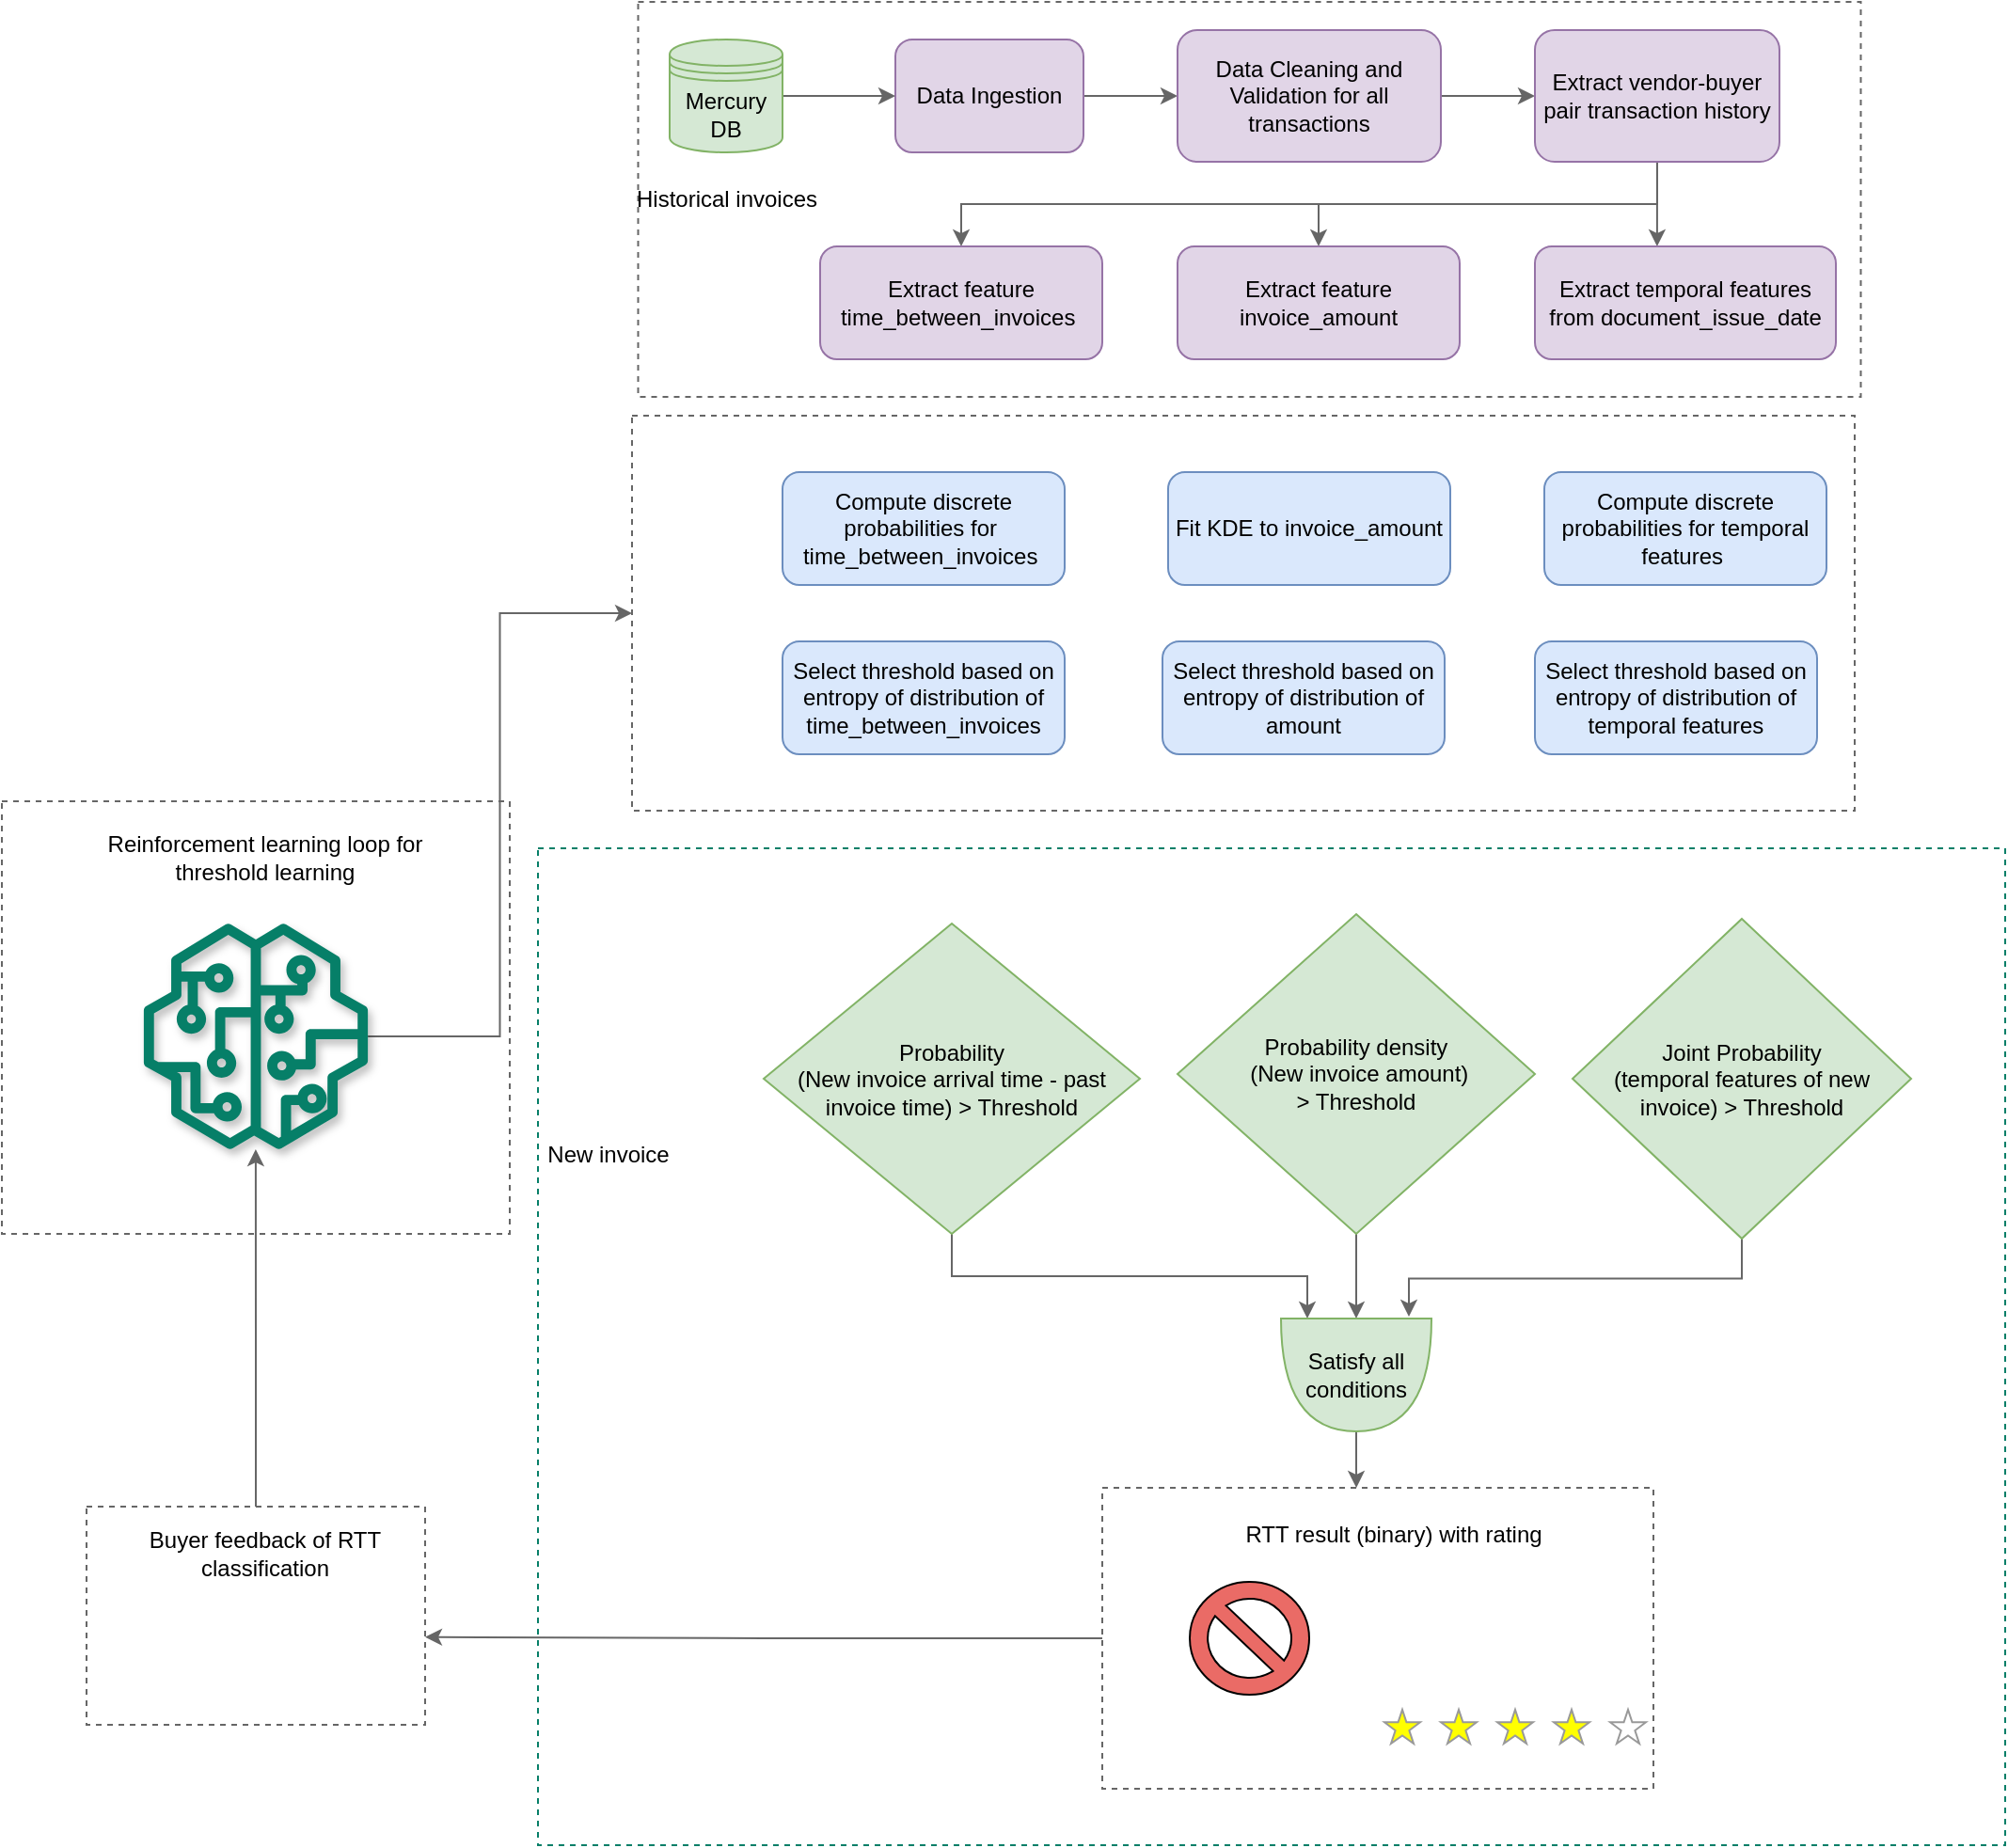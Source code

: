<mxfile version="20.8.1" type="github">
  <diagram id="jMy0ykbAIKn8LCZmr7I-" name="Page-1">
    <mxGraphModel dx="2450" dy="964" grid="1" gridSize="10" guides="1" tooltips="1" connect="1" arrows="1" fold="1" page="1" pageScale="1" pageWidth="850" pageHeight="1100" math="0" shadow="0">
      <root>
        <mxCell id="0" />
        <mxCell id="1" parent="0" />
        <mxCell id="EQqH4Co6svBI0GmpRuIl-45" value="" style="rounded=0;whiteSpace=wrap;html=1;dashed=1;labelBackgroundColor=none;strokeWidth=1;fillColor=none;strokeColor=#666666;" vertex="1" parent="1">
          <mxGeometry x="53.25" y="40" width="650" height="210" as="geometry" />
        </mxCell>
        <mxCell id="EQqH4Co6svBI0GmpRuIl-46" value="" style="rounded=0;whiteSpace=wrap;html=1;dashed=1;labelBackgroundColor=none;strokeWidth=1;fillColor=none;strokeColor=#067F68;" vertex="1" parent="1">
          <mxGeometry y="490" width="780" height="530" as="geometry" />
        </mxCell>
        <mxCell id="EQqH4Co6svBI0GmpRuIl-79" style="edgeStyle=orthogonalEdgeStyle;rounded=0;orthogonalLoop=1;jettySize=auto;html=1;entryX=1;entryY=0.598;entryDx=0;entryDy=0;entryPerimeter=0;strokeColor=#666666;fontColor=#000000;" edge="1" parent="1" source="EQqH4Co6svBI0GmpRuIl-50" target="EQqH4Co6svBI0GmpRuIl-54">
          <mxGeometry relative="1" as="geometry" />
        </mxCell>
        <mxCell id="EQqH4Co6svBI0GmpRuIl-50" value="" style="rounded=0;whiteSpace=wrap;html=1;dashed=1;labelBackgroundColor=none;strokeWidth=1;fillColor=none;strokeColor=#666666;align=left;" vertex="1" parent="1">
          <mxGeometry x="300" y="830" width="293" height="160" as="geometry" />
        </mxCell>
        <mxCell id="EQqH4Co6svBI0GmpRuIl-48" value="" style="rounded=0;whiteSpace=wrap;html=1;dashed=1;labelBackgroundColor=none;strokeWidth=1;fillColor=none;strokeColor=#666666;" vertex="1" parent="1">
          <mxGeometry x="50" y="260" width="650" height="210" as="geometry" />
        </mxCell>
        <mxCell id="EQqH4Co6svBI0GmpRuIl-81" style="edgeStyle=orthogonalEdgeStyle;rounded=0;orthogonalLoop=1;jettySize=auto;html=1;entryX=0;entryY=0.5;entryDx=0;entryDy=0;strokeColor=#666666;fontColor=#000000;" edge="1" parent="1" source="EQqH4Co6svBI0GmpRuIl-1" target="EQqH4Co6svBI0GmpRuIl-4">
          <mxGeometry relative="1" as="geometry" />
        </mxCell>
        <mxCell id="EQqH4Co6svBI0GmpRuIl-1" value="Data Ingestion" style="rounded=1;whiteSpace=wrap;html=1;fillColor=#e1d5e7;strokeColor=#9673a6;" vertex="1" parent="1">
          <mxGeometry x="190" y="60" width="100" height="60" as="geometry" />
        </mxCell>
        <mxCell id="EQqH4Co6svBI0GmpRuIl-80" style="edgeStyle=orthogonalEdgeStyle;rounded=0;orthogonalLoop=1;jettySize=auto;html=1;strokeColor=#666666;fontColor=#000000;" edge="1" parent="1" source="EQqH4Co6svBI0GmpRuIl-3" target="EQqH4Co6svBI0GmpRuIl-1">
          <mxGeometry relative="1" as="geometry" />
        </mxCell>
        <mxCell id="EQqH4Co6svBI0GmpRuIl-3" value="Mercury DB" style="shape=datastore;whiteSpace=wrap;html=1;fillColor=#d5e8d4;strokeColor=#82b366;" vertex="1" parent="1">
          <mxGeometry x="70" y="60" width="60" height="60" as="geometry" />
        </mxCell>
        <mxCell id="EQqH4Co6svBI0GmpRuIl-82" style="edgeStyle=orthogonalEdgeStyle;rounded=0;orthogonalLoop=1;jettySize=auto;html=1;entryX=0;entryY=0.5;entryDx=0;entryDy=0;strokeColor=#666666;fontColor=#000000;" edge="1" parent="1" source="EQqH4Co6svBI0GmpRuIl-4" target="EQqH4Co6svBI0GmpRuIl-5">
          <mxGeometry relative="1" as="geometry" />
        </mxCell>
        <mxCell id="EQqH4Co6svBI0GmpRuIl-4" value="Data Cleaning and Validation for all transactions" style="rounded=1;whiteSpace=wrap;html=1;fillColor=#e1d5e7;strokeColor=#9673a6;" vertex="1" parent="1">
          <mxGeometry x="340" y="55" width="140" height="70" as="geometry" />
        </mxCell>
        <mxCell id="EQqH4Co6svBI0GmpRuIl-83" style="edgeStyle=orthogonalEdgeStyle;rounded=0;orthogonalLoop=1;jettySize=auto;html=1;entryX=0.406;entryY=0;entryDx=0;entryDy=0;entryPerimeter=0;strokeColor=#666666;fontColor=#000000;" edge="1" parent="1" source="EQqH4Co6svBI0GmpRuIl-5" target="EQqH4Co6svBI0GmpRuIl-7">
          <mxGeometry relative="1" as="geometry" />
        </mxCell>
        <mxCell id="EQqH4Co6svBI0GmpRuIl-84" style="edgeStyle=orthogonalEdgeStyle;rounded=0;orthogonalLoop=1;jettySize=auto;html=1;exitX=0.5;exitY=1;exitDx=0;exitDy=0;strokeColor=#666666;fontColor=#000000;" edge="1" parent="1" source="EQqH4Co6svBI0GmpRuIl-5" target="EQqH4Co6svBI0GmpRuIl-6">
          <mxGeometry relative="1" as="geometry" />
        </mxCell>
        <mxCell id="EQqH4Co6svBI0GmpRuIl-85" style="edgeStyle=orthogonalEdgeStyle;rounded=0;orthogonalLoop=1;jettySize=auto;html=1;exitX=0.5;exitY=1;exitDx=0;exitDy=0;entryX=0.5;entryY=0;entryDx=0;entryDy=0;strokeColor=#666666;fontColor=#000000;" edge="1" parent="1" source="EQqH4Co6svBI0GmpRuIl-5" target="EQqH4Co6svBI0GmpRuIl-9">
          <mxGeometry relative="1" as="geometry" />
        </mxCell>
        <mxCell id="EQqH4Co6svBI0GmpRuIl-5" value="Extract vendor-buyer pair transaction history" style="rounded=1;whiteSpace=wrap;html=1;fillColor=#e1d5e7;strokeColor=#9673a6;" vertex="1" parent="1">
          <mxGeometry x="530" y="55" width="130" height="70" as="geometry" />
        </mxCell>
        <mxCell id="EQqH4Co6svBI0GmpRuIl-6" value="Extract feature time_between_invoices&amp;nbsp;" style="rounded=1;whiteSpace=wrap;html=1;fillColor=#e1d5e7;strokeColor=#9673a6;" vertex="1" parent="1">
          <mxGeometry x="150" y="170" width="150" height="60" as="geometry" />
        </mxCell>
        <mxCell id="EQqH4Co6svBI0GmpRuIl-7" value="Extract temporal features from document_issue_date" style="rounded=1;whiteSpace=wrap;html=1;fillColor=#e1d5e7;strokeColor=#9673a6;" vertex="1" parent="1">
          <mxGeometry x="530" y="170" width="160" height="60" as="geometry" />
        </mxCell>
        <mxCell id="EQqH4Co6svBI0GmpRuIl-8" value="Fit KDE to invoice_amount" style="rounded=1;whiteSpace=wrap;html=1;fillColor=#dae8fc;strokeColor=#6c8ebf;" vertex="1" parent="1">
          <mxGeometry x="335" y="290" width="150" height="60" as="geometry" />
        </mxCell>
        <mxCell id="EQqH4Co6svBI0GmpRuIl-9" value="Extract feature invoice_amount" style="rounded=1;whiteSpace=wrap;html=1;fillColor=#e1d5e7;strokeColor=#9673a6;" vertex="1" parent="1">
          <mxGeometry x="340" y="170" width="150" height="60" as="geometry" />
        </mxCell>
        <mxCell id="EQqH4Co6svBI0GmpRuIl-10" value="Compute discrete probabilities for&amp;nbsp; time_between_invoices&amp;nbsp;" style="rounded=1;whiteSpace=wrap;html=1;fillColor=#dae8fc;strokeColor=#6c8ebf;" vertex="1" parent="1">
          <mxGeometry x="130" y="290" width="150" height="60" as="geometry" />
        </mxCell>
        <mxCell id="EQqH4Co6svBI0GmpRuIl-11" value="Compute discrete probabilities for temporal features&amp;nbsp;" style="rounded=1;whiteSpace=wrap;html=1;fillColor=#dae8fc;strokeColor=#6c8ebf;" vertex="1" parent="1">
          <mxGeometry x="535" y="290" width="150" height="60" as="geometry" />
        </mxCell>
        <mxCell id="EQqH4Co6svBI0GmpRuIl-12" value="Select threshold based on entropy of distribution of time_between_invoices" style="rounded=1;whiteSpace=wrap;html=1;fillColor=#dae8fc;strokeColor=#6c8ebf;" vertex="1" parent="1">
          <mxGeometry x="130" y="380" width="150" height="60" as="geometry" />
        </mxCell>
        <mxCell id="EQqH4Co6svBI0GmpRuIl-13" value="Select threshold based on entropy of distribution of temporal features" style="rounded=1;whiteSpace=wrap;html=1;fillColor=#dae8fc;strokeColor=#6c8ebf;" vertex="1" parent="1">
          <mxGeometry x="530" y="380" width="150" height="60" as="geometry" />
        </mxCell>
        <mxCell id="EQqH4Co6svBI0GmpRuIl-14" value="Select threshold based on entropy of distribution of amount" style="rounded=1;whiteSpace=wrap;html=1;fillColor=#dae8fc;strokeColor=#6c8ebf;" vertex="1" parent="1">
          <mxGeometry x="332" y="380" width="150" height="60" as="geometry" />
        </mxCell>
        <mxCell id="EQqH4Co6svBI0GmpRuIl-38" style="edgeStyle=orthogonalEdgeStyle;rounded=0;orthogonalLoop=1;jettySize=auto;html=1;exitX=0.5;exitY=1;exitDx=0;exitDy=0;entryX=0;entryY=0.825;entryDx=0;entryDy=0;entryPerimeter=0;strokeColor=#666666;" edge="1" parent="1" source="EQqH4Co6svBI0GmpRuIl-15" target="EQqH4Co6svBI0GmpRuIl-27">
          <mxGeometry relative="1" as="geometry" />
        </mxCell>
        <mxCell id="EQqH4Co6svBI0GmpRuIl-15" value="Probability&lt;br&gt;(New invoice arrival time - past invoice time) &amp;gt; Threshold" style="rhombus;whiteSpace=wrap;html=1;fillColor=#d5e8d4;strokeColor=#82b366;" vertex="1" parent="1">
          <mxGeometry x="120" y="530" width="200" height="165" as="geometry" />
        </mxCell>
        <mxCell id="EQqH4Co6svBI0GmpRuIl-39" style="edgeStyle=orthogonalEdgeStyle;rounded=0;orthogonalLoop=1;jettySize=auto;html=1;exitX=0.5;exitY=1;exitDx=0;exitDy=0;entryX=-0.017;entryY=0.15;entryDx=0;entryDy=0;entryPerimeter=0;strokeColor=#666666;" edge="1" parent="1" source="EQqH4Co6svBI0GmpRuIl-16" target="EQqH4Co6svBI0GmpRuIl-27">
          <mxGeometry relative="1" as="geometry" />
        </mxCell>
        <mxCell id="EQqH4Co6svBI0GmpRuIl-16" value="Joint Probability&lt;br&gt;(temporal features of new invoice) &amp;gt; Threshold" style="rhombus;whiteSpace=wrap;html=1;fillColor=#d5e8d4;strokeColor=#82b366;" vertex="1" parent="1">
          <mxGeometry x="550" y="527.5" width="180" height="170" as="geometry" />
        </mxCell>
        <mxCell id="EQqH4Co6svBI0GmpRuIl-37" style="edgeStyle=orthogonalEdgeStyle;rounded=0;orthogonalLoop=1;jettySize=auto;html=1;exitX=0.5;exitY=1;exitDx=0;exitDy=0;entryX=0;entryY=0.5;entryDx=0;entryDy=0;entryPerimeter=0;strokeColor=#666666;" edge="1" parent="1" source="EQqH4Co6svBI0GmpRuIl-19" target="EQqH4Co6svBI0GmpRuIl-27">
          <mxGeometry relative="1" as="geometry" />
        </mxCell>
        <mxCell id="EQqH4Co6svBI0GmpRuIl-19" value="Probability density&lt;br&gt;&amp;nbsp;(New invoice amount) &lt;br&gt;&amp;gt; Threshold" style="rhombus;whiteSpace=wrap;html=1;fillColor=#d5e8d4;strokeColor=#82b366;" vertex="1" parent="1">
          <mxGeometry x="340" y="525" width="190" height="170" as="geometry" />
        </mxCell>
        <mxCell id="EQqH4Co6svBI0GmpRuIl-22" value="New invoice" style="text;html=1;align=center;verticalAlign=middle;resizable=0;points=[];autosize=1;strokeColor=none;fillColor=none;" vertex="1" parent="1">
          <mxGeometry x="-8" y="638" width="90" height="30" as="geometry" />
        </mxCell>
        <mxCell id="EQqH4Co6svBI0GmpRuIl-24" style="edgeStyle=orthogonalEdgeStyle;rounded=0;orthogonalLoop=1;jettySize=auto;html=1;exitX=0.5;exitY=1;exitDx=0;exitDy=0;" edge="1" parent="1" source="EQqH4Co6svBI0GmpRuIl-19" target="EQqH4Co6svBI0GmpRuIl-19">
          <mxGeometry relative="1" as="geometry" />
        </mxCell>
        <mxCell id="EQqH4Co6svBI0GmpRuIl-75" style="edgeStyle=orthogonalEdgeStyle;rounded=0;orthogonalLoop=1;jettySize=auto;html=1;entryX=0.461;entryY=0;entryDx=0;entryDy=0;entryPerimeter=0;strokeColor=#666666;fontColor=#000000;" edge="1" parent="1" source="EQqH4Co6svBI0GmpRuIl-27" target="EQqH4Co6svBI0GmpRuIl-50">
          <mxGeometry relative="1" as="geometry" />
        </mxCell>
        <mxCell id="EQqH4Co6svBI0GmpRuIl-27" value="Satisfy all conditions" style="shape=or;whiteSpace=wrap;html=1;direction=south;fillColor=#d5e8d4;strokeColor=#82b366;" vertex="1" parent="1">
          <mxGeometry x="395" y="740" width="80" height="60" as="geometry" />
        </mxCell>
        <mxCell id="EQqH4Co6svBI0GmpRuIl-35" value="" style="shape=image;html=1;verticalAlign=top;verticalLabelPosition=bottom;labelBackgroundColor=#ffffff;imageAspect=0;aspect=fixed;image=https://cdn4.iconfinder.com/data/icons/web-ui-color/128/Checkmark-128.png" vertex="1" parent="1">
          <mxGeometry x="490" y="880" width="60" height="60" as="geometry" />
        </mxCell>
        <mxCell id="EQqH4Co6svBI0GmpRuIl-40" value="" style="verticalLabelPosition=bottom;verticalAlign=top;html=1;shape=mxgraph.basic.no_symbol;fillColor=#EA6B66;" vertex="1" parent="1">
          <mxGeometry x="346.5" y="880" width="63.5" height="60" as="geometry" />
        </mxCell>
        <mxCell id="EQqH4Co6svBI0GmpRuIl-42" value="" style="verticalLabelPosition=bottom;shadow=0;dashed=0;align=center;html=1;verticalAlign=top;strokeWidth=1;shape=mxgraph.mockup.misc.rating;strokeColor=#999999;fillColor=#ffff00;emptyFillColor=#ffffff;grade=4;ratingScale=5;ratingStyle=star;" vertex="1" parent="1">
          <mxGeometry x="450" y="948" width="140" height="20" as="geometry" />
        </mxCell>
        <mxCell id="EQqH4Co6svBI0GmpRuIl-52" value="" style="shape=image;html=1;verticalAlign=top;verticalLabelPosition=bottom;labelBackgroundColor=#ffffff;imageAspect=0;aspect=fixed;image=https://cdn4.iconfinder.com/data/icons/evil-icons-user-interface/64/like-128.png;dashed=1;strokeWidth=1;fillColor=none;direction=west;" vertex="1" parent="1">
          <mxGeometry x="-142" y="890" width="70" height="70" as="geometry" />
        </mxCell>
        <mxCell id="EQqH4Co6svBI0GmpRuIl-53" value="" style="shape=image;html=1;verticalAlign=top;verticalLabelPosition=bottom;labelBackgroundColor=#ffffff;imageAspect=0;aspect=fixed;image=https://cdn4.iconfinder.com/data/icons/evil-icons-user-interface/64/like-128.png;dashed=1;strokeWidth=1;fillColor=none;" vertex="1" parent="1">
          <mxGeometry x="-220" y="880" width="70" height="70" as="geometry" />
        </mxCell>
        <mxCell id="EQqH4Co6svBI0GmpRuIl-64" style="edgeStyle=orthogonalEdgeStyle;rounded=0;orthogonalLoop=1;jettySize=auto;html=1;exitX=0.5;exitY=0;exitDx=0;exitDy=0;fontColor=#A680B8;strokeColor=#666666;" edge="1" parent="1" source="EQqH4Co6svBI0GmpRuIl-54" target="EQqH4Co6svBI0GmpRuIl-57">
          <mxGeometry relative="1" as="geometry" />
        </mxCell>
        <mxCell id="EQqH4Co6svBI0GmpRuIl-54" value="" style="rounded=0;whiteSpace=wrap;html=1;dashed=1;labelBackgroundColor=none;strokeWidth=1;fillColor=none;strokeColor=#666666;" vertex="1" parent="1">
          <mxGeometry x="-240" y="840" width="180" height="116" as="geometry" />
        </mxCell>
        <mxCell id="EQqH4Co6svBI0GmpRuIl-66" style="edgeStyle=orthogonalEdgeStyle;rounded=0;orthogonalLoop=1;jettySize=auto;html=1;entryX=0;entryY=0.5;entryDx=0;entryDy=0;fontColor=#A680B8;strokeColor=#666666;" edge="1" parent="1" source="EQqH4Co6svBI0GmpRuIl-57" target="EQqH4Co6svBI0GmpRuIl-48">
          <mxGeometry relative="1" as="geometry" />
        </mxCell>
        <mxCell id="EQqH4Co6svBI0GmpRuIl-57" value="" style="sketch=0;outlineConnect=0;fontColor=#232F3E;gradientColor=none;fillColor=#067F68;strokeColor=none;dashed=0;verticalLabelPosition=bottom;verticalAlign=top;align=center;html=1;fontSize=12;fontStyle=0;aspect=fixed;pointerEvents=1;shape=mxgraph.aws4.sagemaker_model;rounded=0;shadow=1;glass=1;labelBackgroundColor=none;strokeWidth=1;" vertex="1" parent="1">
          <mxGeometry x="-210" y="530" width="120" height="120" as="geometry" />
        </mxCell>
        <mxCell id="EQqH4Co6svBI0GmpRuIl-61" value="" style="shape=image;html=1;verticalAlign=top;verticalLabelPosition=bottom;labelBackgroundColor=#ffffff;imageAspect=0;aspect=fixed;image=https://cdn2.iconfinder.com/data/icons/business-and-economy/256/business_economic_finance_interprise_company_invoice-128.png;rounded=0;shadow=1;glass=1;dashed=1;sketch=1;strokeColor=#666666;strokeWidth=1;fontColor=#A680B8;fillColor=#000000;" vertex="1" parent="1">
          <mxGeometry x="4" y="560" width="78" height="78" as="geometry" />
        </mxCell>
        <mxCell id="EQqH4Co6svBI0GmpRuIl-68" value="&lt;font color=&quot;#000000&quot;&gt;Historical invoices&lt;/font&gt;" style="text;html=1;align=center;verticalAlign=middle;resizable=0;points=[];autosize=1;strokeColor=none;fillColor=none;fontColor=#A680B8;rounded=0;shadow=1;glass=1;dashed=1;labelBackgroundColor=none;sketch=1;strokeWidth=1;" vertex="1" parent="1">
          <mxGeometry x="40" y="130" width="120" height="30" as="geometry" />
        </mxCell>
        <mxCell id="EQqH4Co6svBI0GmpRuIl-71" value="RTT result (binary) with rating" style="text;html=1;strokeColor=none;fillColor=none;align=center;verticalAlign=middle;whiteSpace=wrap;rounded=0;shadow=1;glass=1;dashed=1;labelBackgroundColor=none;sketch=1;strokeWidth=1;fontColor=#000000;" vertex="1" parent="1">
          <mxGeometry x="360" y="840" width="190" height="30" as="geometry" />
        </mxCell>
        <mxCell id="EQqH4Co6svBI0GmpRuIl-72" value="Buyer feedback of RTT classification" style="text;html=1;strokeColor=none;fillColor=none;align=center;verticalAlign=middle;whiteSpace=wrap;rounded=0;shadow=1;glass=1;dashed=1;labelBackgroundColor=none;sketch=1;strokeWidth=1;fontColor=#000000;" vertex="1" parent="1">
          <mxGeometry x="-240" y="850" width="190" height="30" as="geometry" />
        </mxCell>
        <mxCell id="EQqH4Co6svBI0GmpRuIl-73" value="" style="rounded=0;whiteSpace=wrap;html=1;shadow=0;glass=0;dashed=1;labelBackgroundColor=none;strokeColor=#666666;strokeWidth=1;fontColor=#000000;fillColor=none;" vertex="1" parent="1">
          <mxGeometry x="-285" y="465" width="270" height="230" as="geometry" />
        </mxCell>
        <mxCell id="EQqH4Co6svBI0GmpRuIl-74" value="Reinforcement learning loop for threshold learning" style="text;html=1;strokeColor=none;fillColor=none;align=center;verticalAlign=middle;whiteSpace=wrap;rounded=0;shadow=0;glass=0;dashed=1;labelBackgroundColor=none;sketch=0;strokeWidth=1;fontColor=#000000;" vertex="1" parent="1">
          <mxGeometry x="-230" y="480" width="170" height="30" as="geometry" />
        </mxCell>
      </root>
    </mxGraphModel>
  </diagram>
</mxfile>
